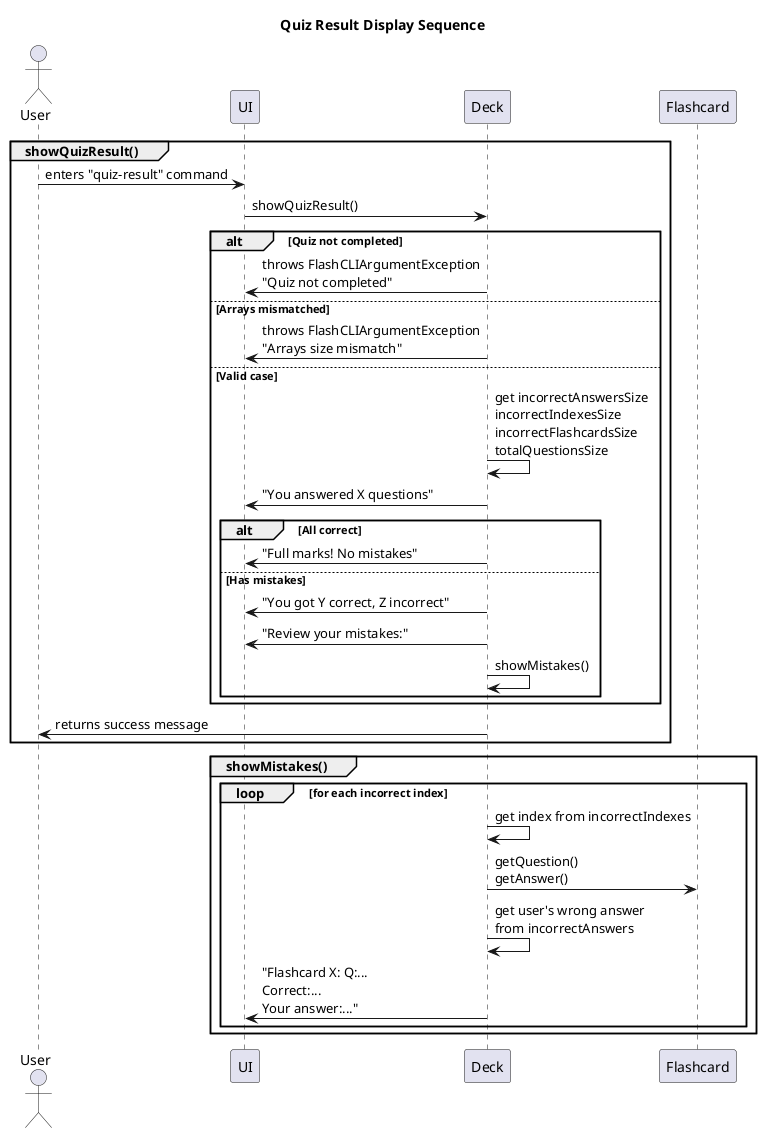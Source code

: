 @startuml QuizResultSequence

title Quiz Result Display Sequence

actor User
participant UI
participant Deck
participant Flashcard

group showQuizResult()
    User -> UI: enters "quiz-result" command
    UI -> Deck: showQuizResult()

    alt Quiz not completed
        Deck -> UI: throws FlashCLIArgumentException\n"Quiz not completed"
    else Arrays mismatched
        Deck -> UI: throws FlashCLIArgumentException\n"Arrays size mismatch"
    else Valid case
        Deck -> Deck: get incorrectAnswersSize\nincorrectIndexesSize\nincorrectFlashcardsSize\ntotalQuestionsSize
        Deck -> UI: "You answered X questions"

        alt All correct
            Deck -> UI: "Full marks! No mistakes"
        else Has mistakes
            Deck -> UI: "You got Y correct, Z incorrect"
            Deck -> UI: "Review your mistakes:"
            Deck -> Deck: showMistakes()
        end
    end
    Deck -> User: returns success message
end

group showMistakes()
    loop for each incorrect index
        Deck -> Deck: get index from incorrectIndexes
        Deck -> Flashcard: getQuestion()\ngetAnswer()
        Deck -> Deck: get user's wrong answer\nfrom incorrectAnswers
        Deck -> UI: "Flashcard X: Q:...\nCorrect:...\nYour answer:..."
    end
end



@enduml